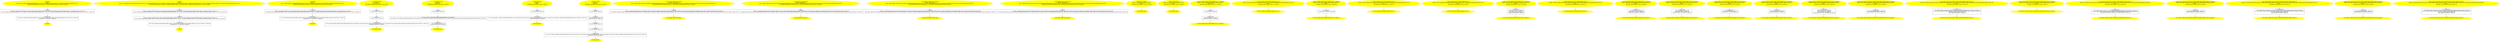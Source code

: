 /* @generated */
digraph cfg {
"bar#13629960763458822780.27859d4aca4c920a20241f1b78082005_1" [label="1: Start bar\nFormals: \nLocals:  func:bar::lambda_shared_lambda_lambda1.cpp:11:15 0$?%__sil_tmpSIL_materialize_temp__n$1:bar::lambda_shared_lambda_lambda1.cpp:11:15 \n   DECLARE_LOCALS(&return,&func,&0$?%__sil_tmpSIL_materialize_temp__n$1); [line 10, column 1]\n " color=yellow style=filled]
	

	 "bar#13629960763458822780.27859d4aca4c920a20241f1b78082005_1" -> "bar#13629960763458822780.27859d4aca4c920a20241f1b78082005_4" ;
"bar#13629960763458822780.27859d4aca4c920a20241f1b78082005_2" [label="2: Exit bar \n  " color=yellow style=filled]
	

"bar#13629960763458822780.27859d4aca4c920a20241f1b78082005_3" [label="3:  Return Stmt \n   n$0=_fun_bar::lambda_shared_lambda_lambda1.cpp:11:15_operator()(&func:bar::lambda_shared_lambda_lambda1.cpp:11:15&) [line 15, column 14]\n  *&return:int=(7 / n$0) [line 15, column 3]\n " shape="box"]
	

	 "bar#13629960763458822780.27859d4aca4c920a20241f1b78082005_3" -> "bar#13629960763458822780.27859d4aca4c920a20241f1b78082005_2" ;
"bar#13629960763458822780.27859d4aca4c920a20241f1b78082005_4" [label="4:  DeclStmt \n   *&0$?%__sil_tmpSIL_materialize_temp__n$1:bar::lambda_shared_lambda_lambda1.cpp:11:15=(_fun_bar::lambda_shared_lambda_lambda1.cpp:11:15_operator()) [line 11, column 15]\n  _fun_bar::lambda_shared_lambda_lambda1.cpp:11:15_(&func:bar::lambda_shared_lambda_lambda1.cpp:11:15*,&0$?%__sil_tmpSIL_materialize_temp__n$1:bar::lambda_shared_lambda_lambda1.cpp:11:15&) [line 11, column 15]\n " shape="box"]
	

	 "bar#13629960763458822780.27859d4aca4c920a20241f1b78082005_4" -> "bar#13629960763458822780.27859d4aca4c920a20241f1b78082005_3" ;
"foo#972162870672026475.86d7db357d6a36081d09067fb38ce85e_1" [label="1: Start foo\nFormals: \nLocals:  y:foo::lambda_shared_lambda_lambda1.cpp:20:12 0$?%__sil_tmpSIL_materialize_temp__n$1:foo::lambda_shared_lambda_lambda1.cpp:20:12 unused:foo::lambda_shared_lambda_lambda1.cpp:19:17 0$?%__sil_tmpSIL_materialize_temp__n$2:foo::lambda_shared_lambda_lambda1.cpp:19:17 \n   DECLARE_LOCALS(&return,&y,&0$?%__sil_tmpSIL_materialize_temp__n$1,&unused,&0$?%__sil_tmpSIL_materialize_temp__n$2); [line 18, column 1]\n " color=yellow style=filled]
	

	 "foo#972162870672026475.86d7db357d6a36081d09067fb38ce85e_1" -> "foo#972162870672026475.86d7db357d6a36081d09067fb38ce85e_5" ;
"foo#972162870672026475.86d7db357d6a36081d09067fb38ce85e_2" [label="2: Exit foo \n  " color=yellow style=filled]
	

"foo#972162870672026475.86d7db357d6a36081d09067fb38ce85e_3" [label="3:  Return Stmt \n   n$0=_fun_foo::lambda_shared_lambda_lambda1.cpp:20:12_operator()(&y:foo::lambda_shared_lambda_lambda1.cpp:20:12&,3:int) [line 21, column 19]\n  *&return:int=(5 / (4 - n$0)) [line 21, column 3]\n " shape="box"]
	

	 "foo#972162870672026475.86d7db357d6a36081d09067fb38ce85e_3" -> "foo#972162870672026475.86d7db357d6a36081d09067fb38ce85e_2" ;
"foo#972162870672026475.86d7db357d6a36081d09067fb38ce85e_4" [label="4:  DeclStmt \n   *&0$?%__sil_tmpSIL_materialize_temp__n$1:foo::lambda_shared_lambda_lambda1.cpp:20:12=(_fun_foo::lambda_shared_lambda_lambda1.cpp:20:12_operator()) [line 20, column 12]\n  _fun_foo::lambda_shared_lambda_lambda1.cpp:20:12_(&y:foo::lambda_shared_lambda_lambda1.cpp:20:12*,&0$?%__sil_tmpSIL_materialize_temp__n$1:foo::lambda_shared_lambda_lambda1.cpp:20:12&) [line 20, column 12]\n " shape="box"]
	

	 "foo#972162870672026475.86d7db357d6a36081d09067fb38ce85e_4" -> "foo#972162870672026475.86d7db357d6a36081d09067fb38ce85e_3" ;
"foo#972162870672026475.86d7db357d6a36081d09067fb38ce85e_5" [label="5:  DeclStmt \n   *&0$?%__sil_tmpSIL_materialize_temp__n$2:foo::lambda_shared_lambda_lambda1.cpp:19:17=(_fun_foo::lambda_shared_lambda_lambda1.cpp:19:17_operator()) [line 19, column 17]\n  _fun_foo::lambda_shared_lambda_lambda1.cpp:19:17_(&unused:foo::lambda_shared_lambda_lambda1.cpp:19:17*,&0$?%__sil_tmpSIL_materialize_temp__n$2:foo::lambda_shared_lambda_lambda1.cpp:19:17&) [line 19, column 17]\n " shape="box"]
	

	 "foo#972162870672026475.86d7db357d6a36081d09067fb38ce85e_5" -> "foo#972162870672026475.86d7db357d6a36081d09067fb38ce85e_4" ;
"fooOK#5521302935427608539.9c36ec052efdd50972817d895666852a_1" [label="1: Start fooOK\nFormals: \nLocals:  y:fooOK::lambda_shared_lambda_lambda1.cpp:26:12 0$?%__sil_tmpSIL_materialize_temp__n$1:fooOK::lambda_shared_lambda_lambda1.cpp:26:12 \n   DECLARE_LOCALS(&return,&y,&0$?%__sil_tmpSIL_materialize_temp__n$1); [line 24, column 1]\n " color=yellow style=filled]
	

	 "fooOK#5521302935427608539.9c36ec052efdd50972817d895666852a_1" -> "fooOK#5521302935427608539.9c36ec052efdd50972817d895666852a_4" ;
"fooOK#5521302935427608539.9c36ec052efdd50972817d895666852a_2" [label="2: Exit fooOK \n  " color=yellow style=filled]
	

"fooOK#5521302935427608539.9c36ec052efdd50972817d895666852a_3" [label="3:  Return Stmt \n   n$0=_fun_fooOK::lambda_shared_lambda_lambda1.cpp:26:12_operator()(&y:fooOK::lambda_shared_lambda_lambda1.cpp:26:12&,3:int) [line 27, column 19]\n  *&return:int=(5 / (4 - n$0)) [line 27, column 3]\n " shape="box"]
	

	 "fooOK#5521302935427608539.9c36ec052efdd50972817d895666852a_3" -> "fooOK#5521302935427608539.9c36ec052efdd50972817d895666852a_2" ;
"fooOK#5521302935427608539.9c36ec052efdd50972817d895666852a_4" [label="4:  DeclStmt \n   *&0$?%__sil_tmpSIL_materialize_temp__n$1:fooOK::lambda_shared_lambda_lambda1.cpp:26:12=(_fun_fooOK::lambda_shared_lambda_lambda1.cpp:26:12_operator()) [line 26, column 12]\n  _fun_fooOK::lambda_shared_lambda_lambda1.cpp:26:12_(&y:fooOK::lambda_shared_lambda_lambda1.cpp:26:12*,&0$?%__sil_tmpSIL_materialize_temp__n$1:fooOK::lambda_shared_lambda_lambda1.cpp:26:12&) [line 26, column 12]\n " shape="box"]
	

	 "fooOK#5521302935427608539.9c36ec052efdd50972817d895666852a_4" -> "fooOK#5521302935427608539.9c36ec052efdd50972817d895666852a_3" ;
"normal_capture#5533029764254319855.11493b249dddd657790695e287170b84_1" [label="1: Start normal_capture\nFormals: \nLocals:  y:int x:int \n   DECLARE_LOCALS(&return,&y,&x); [line 30, column 1]\n " color=yellow style=filled]
	

	 "normal_capture#5533029764254319855.11493b249dddd657790695e287170b84_1" -> "normal_capture#5533029764254319855.11493b249dddd657790695e287170b84_5" ;
"normal_capture#5533029764254319855.11493b249dddd657790695e287170b84_2" [label="2: Exit normal_capture \n  " color=yellow style=filled]
	

"normal_capture#5533029764254319855.11493b249dddd657790695e287170b84_3" [label="3:  Return Stmt \n   n$0=_fun_normal_capture::lambda_shared_lambda_lambda1.cpp:33:10_operator()((_fun_normal_capture::lambda_shared_lambda_lambda1.cpp:33:10_operator(),&x,&y):normal_capture::lambda_shared_lambda_lambda1.cpp:33:10) [line 33, column 10]\n  *&return:int=n$0 [line 33, column 3]\n " shape="box"]
	

	 "normal_capture#5533029764254319855.11493b249dddd657790695e287170b84_3" -> "normal_capture#5533029764254319855.11493b249dddd657790695e287170b84_2" ;
"normal_capture#5533029764254319855.11493b249dddd657790695e287170b84_4" [label="4:  DeclStmt \n   *&y:int=2 [line 32, column 3]\n " shape="box"]
	

	 "normal_capture#5533029764254319855.11493b249dddd657790695e287170b84_4" -> "normal_capture#5533029764254319855.11493b249dddd657790695e287170b84_3" ;
"normal_capture#5533029764254319855.11493b249dddd657790695e287170b84_5" [label="5:  DeclStmt \n   *&x:int=1 [line 31, column 3]\n " shape="box"]
	

	 "normal_capture#5533029764254319855.11493b249dddd657790695e287170b84_5" -> "normal_capture#5533029764254319855.11493b249dddd657790695e287170b84_4" ;
"capture_by_ref#4375601249296069049.1d794578c048d96b25fb1e90dbaa8225_1" [label="1: Start capture_by_ref\nFormals: \nLocals:  x:int \n   DECLARE_LOCALS(&return,&x); [line 36, column 1]\n " color=yellow style=filled]
	

	 "capture_by_ref#4375601249296069049.1d794578c048d96b25fb1e90dbaa8225_1" -> "capture_by_ref#4375601249296069049.1d794578c048d96b25fb1e90dbaa8225_5" ;
"capture_by_ref#4375601249296069049.1d794578c048d96b25fb1e90dbaa8225_2" [label="2: Exit capture_by_ref \n  " color=yellow style=filled]
	

"capture_by_ref#4375601249296069049.1d794578c048d96b25fb1e90dbaa8225_3" [label="3:  Return Stmt \n   n$0=*&x:int [line 39, column 10]\n  *&return:int=n$0 [line 39, column 3]\n " shape="box"]
	

	 "capture_by_ref#4375601249296069049.1d794578c048d96b25fb1e90dbaa8225_3" -> "capture_by_ref#4375601249296069049.1d794578c048d96b25fb1e90dbaa8225_2" ;
"capture_by_ref#4375601249296069049.1d794578c048d96b25fb1e90dbaa8225_4" [label="4:  Call _fun_capture_by_ref::lambda_shared_lambda_lambda1.cpp:38:3_operator() \n   _fun_capture_by_ref::lambda_shared_lambda_lambda1.cpp:38:3_operator()((_fun_capture_by_ref::lambda_shared_lambda_lambda1.cpp:38:3_operator(),&x):capture_by_ref::lambda_shared_lambda_lambda1.cpp:38:3) [line 38, column 3]\n " shape="box"]
	

	 "capture_by_ref#4375601249296069049.1d794578c048d96b25fb1e90dbaa8225_4" -> "capture_by_ref#4375601249296069049.1d794578c048d96b25fb1e90dbaa8225_3" ;
"capture_by_ref#4375601249296069049.1d794578c048d96b25fb1e90dbaa8225_5" [label="5:  DeclStmt \n   *&x:int=0 [line 37, column 3]\n " shape="box"]
	

	 "capture_by_ref#4375601249296069049.1d794578c048d96b25fb1e90dbaa8225_5" -> "capture_by_ref#4375601249296069049.1d794578c048d96b25fb1e90dbaa8225_4" ;
"init_capture1#11582985675627962568.58b9ce334267f411dc5e1c70bd53eb81_1" [label="1: Start init_capture1\nFormals: \nLocals:  \n   DECLARE_LOCALS(&return); [line 42, column 1]\n " color=yellow style=filled]
	

	 "init_capture1#11582985675627962568.58b9ce334267f411dc5e1c70bd53eb81_1" -> "init_capture1#11582985675627962568.58b9ce334267f411dc5e1c70bd53eb81_3" ;
"init_capture1#11582985675627962568.58b9ce334267f411dc5e1c70bd53eb81_2" [label="2: Exit init_capture1 \n  " color=yellow style=filled]
	

"init_capture1#11582985675627962568.58b9ce334267f411dc5e1c70bd53eb81_3" [label="3:  DeclStmt \n   *&i:int=0 [line 43, column 10]\n " shape="box"]
	

	 "init_capture1#11582985675627962568.58b9ce334267f411dc5e1c70bd53eb81_3" -> "init_capture1#11582985675627962568.58b9ce334267f411dc5e1c70bd53eb81_4" ;
"init_capture1#11582985675627962568.58b9ce334267f411dc5e1c70bd53eb81_4" [label="4:  Return Stmt \n   n$0=_fun_init_capture1::lambda_shared_lambda_lambda1.cpp:43:10_operator()((_fun_init_capture1::lambda_shared_lambda_lambda1.cpp:43:10_operator(),&i):init_capture1::lambda_shared_lambda_lambda1.cpp:43:10) [line 43, column 10]\n  *&return:int=n$0 [line 43, column 3]\n " shape="box"]
	

	 "init_capture1#11582985675627962568.58b9ce334267f411dc5e1c70bd53eb81_4" -> "init_capture1#11582985675627962568.58b9ce334267f411dc5e1c70bd53eb81_2" ;
"init_capture2#11582143449720942167.039b5039af3b7807e4b00950523a9f3a_1" [label="1: Start init_capture2\nFormals: \nLocals:  i:int \n   DECLARE_LOCALS(&return,&i); [line 47, column 1]\n " color=yellow style=filled]
	

	 "init_capture2#11582143449720942167.039b5039af3b7807e4b00950523a9f3a_1" -> "init_capture2#11582143449720942167.039b5039af3b7807e4b00950523a9f3a_7" ;
"init_capture2#11582143449720942167.039b5039af3b7807e4b00950523a9f3a_2" [label="2: Exit init_capture2 \n  " color=yellow style=filled]
	

"init_capture2#11582143449720942167.039b5039af3b7807e4b00950523a9f3a_3" [label="3:  DeclStmt \n   *&c:int=3 [line 49, column 10]\n " shape="box"]
	

	 "init_capture2#11582143449720942167.039b5039af3b7807e4b00950523a9f3a_3" -> "init_capture2#11582143449720942167.039b5039af3b7807e4b00950523a9f3a_6" ;
"init_capture2#11582143449720942167.039b5039af3b7807e4b00950523a9f3a_4" [label="4:  DeclStmt \n   *&b:int=0 [line 49, column 10]\n " shape="box"]
	

	 "init_capture2#11582143449720942167.039b5039af3b7807e4b00950523a9f3a_4" -> "init_capture2#11582143449720942167.039b5039af3b7807e4b00950523a9f3a_3" ;
"init_capture2#11582143449720942167.039b5039af3b7807e4b00950523a9f3a_5" [label="5:  DeclStmt \n   n$0=*&i:int [line 49, column 16]\n  *&a:int=n$0 [line 49, column 10]\n " shape="box"]
	

	 "init_capture2#11582143449720942167.039b5039af3b7807e4b00950523a9f3a_5" -> "init_capture2#11582143449720942167.039b5039af3b7807e4b00950523a9f3a_4" ;
"init_capture2#11582143449720942167.039b5039af3b7807e4b00950523a9f3a_6" [label="6:  Return Stmt \n   n$1=_fun_init_capture2::lambda_shared_lambda_lambda1.cpp:49:10_operator()((_fun_init_capture2::lambda_shared_lambda_lambda1.cpp:49:10_operator(),&a,&b,&c):init_capture2::lambda_shared_lambda_lambda1.cpp:49:10) [line 49, column 10]\n  *&return:int=n$1 [line 49, column 3]\n " shape="box"]
	

	 "init_capture2#11582143449720942167.039b5039af3b7807e4b00950523a9f3a_6" -> "init_capture2#11582143449720942167.039b5039af3b7807e4b00950523a9f3a_2" ;
"init_capture2#11582143449720942167.039b5039af3b7807e4b00950523a9f3a_7" [label="7:  DeclStmt \n   *&i:int=0 [line 48, column 3]\n " shape="box"]
	

	 "init_capture2#11582143449720942167.039b5039af3b7807e4b00950523a9f3a_7" -> "init_capture2#11582143449720942167.039b5039af3b7807e4b00950523a9f3a_5" ;
"capture_this_explicit#Capture#(13194085360619722149).2dba35a78268b10ad413414cc832a8f0_1" [label="1: Start Capture_capture_this_explicit\nFormals:  this:Capture*\nLocals:  lambda:Capture::capture_this_explicit::lambda_shared_lambda_lambda1.cpp:55:19 0$?%__sil_tmpSIL_materialize_temp__n$0:Capture::capture_this_explicit::lambda_shared_lambda_lambda1.cpp:55:19 \n   DECLARE_LOCALS(&return,&lambda,&0$?%__sil_tmpSIL_materialize_temp__n$0); [line 54, column 3]\n " color=yellow style=filled]
	

	 "capture_this_explicit#Capture#(13194085360619722149).2dba35a78268b10ad413414cc832a8f0_1" -> "capture_this_explicit#Capture#(13194085360619722149).2dba35a78268b10ad413414cc832a8f0_3" ;
"capture_this_explicit#Capture#(13194085360619722149).2dba35a78268b10ad413414cc832a8f0_2" [label="2: Exit Capture_capture_this_explicit \n  " color=yellow style=filled]
	

"capture_this_explicit#Capture#(13194085360619722149).2dba35a78268b10ad413414cc832a8f0_3" [label="3:  DeclStmt \n   *&0$?%__sil_tmpSIL_materialize_temp__n$0:Capture::capture_this_explicit::lambda_shared_lambda_lambda1.cpp:55:19=(_fun_Capture::capture_this_explicit::lambda_shared_lambda_lambda1.cpp:55:19_operator(),&this) [line 55, column 19]\n  _fun_Capture::capture_this_explicit::lambda_shared_lambda_lambda1.cpp:55:19_(&lambda:Capture::capture_this_explicit::lambda_shared_lambda_lambda1.cpp:55:19*,&0$?%__sil_tmpSIL_materialize_temp__n$0:Capture::capture_this_explicit::lambda_shared_lambda_lambda1.cpp:55:19&) [line 55, column 19]\n " shape="box"]
	

	 "capture_this_explicit#Capture#(13194085360619722149).2dba35a78268b10ad413414cc832a8f0_3" -> "capture_this_explicit#Capture#(13194085360619722149).2dba35a78268b10ad413414cc832a8f0_2" ;
"capture_star_this#Capture#(2506493005619132138).63fd6aa2a7efbd48dc1a62c0c2bd2161_1" [label="1: Start Capture_capture_star_this\nFormals:  this:Capture*\nLocals:  lambda:Capture::capture_star_this::lambda_shared_lambda_lambda1.cpp:59:19 0$?%__sil_tmpSIL_materialize_temp__n$0:Capture::capture_star_this::lambda_shared_lambda_lambda1.cpp:59:19 \n   DECLARE_LOCALS(&return,&lambda,&0$?%__sil_tmpSIL_materialize_temp__n$0); [line 58, column 3]\n " color=yellow style=filled]
	

	 "capture_star_this#Capture#(2506493005619132138).63fd6aa2a7efbd48dc1a62c0c2bd2161_1" -> "capture_star_this#Capture#(2506493005619132138).63fd6aa2a7efbd48dc1a62c0c2bd2161_3" ;
"capture_star_this#Capture#(2506493005619132138).63fd6aa2a7efbd48dc1a62c0c2bd2161_2" [label="2: Exit Capture_capture_star_this \n  " color=yellow style=filled]
	

"capture_star_this#Capture#(2506493005619132138).63fd6aa2a7efbd48dc1a62c0c2bd2161_3" [label="3:  DeclStmt \n   *&0$?%__sil_tmpSIL_materialize_temp__n$0:Capture::capture_star_this::lambda_shared_lambda_lambda1.cpp:59:19=(_fun_Capture::capture_star_this::lambda_shared_lambda_lambda1.cpp:59:19_operator(),&this) [line 59, column 19]\n  _fun_Capture::capture_star_this::lambda_shared_lambda_lambda1.cpp:59:19_(&lambda:Capture::capture_star_this::lambda_shared_lambda_lambda1.cpp:59:19*,&0$?%__sil_tmpSIL_materialize_temp__n$0:Capture::capture_star_this::lambda_shared_lambda_lambda1.cpp:59:19&) [line 59, column 19]\n " shape="box"]
	

	 "capture_star_this#Capture#(2506493005619132138).63fd6aa2a7efbd48dc1a62c0c2bd2161_3" -> "capture_star_this#Capture#(2506493005619132138).63fd6aa2a7efbd48dc1a62c0c2bd2161_2" ;
"capture_this_with_equal#Capture#(805776379555510952).ecd73e9a4e2bef0d060a242b61508f10_1" [label="1: Start Capture_capture_this_with_equal\nFormals:  this:Capture*\nLocals:  lambda:Capture::capture_this_with_equal::lambda_shared_lambda_lambda1.cpp:65:19 0$?%__sil_tmpSIL_materialize_temp__n$0:Capture::capture_this_with_equal::lambda_shared_lambda_lambda1.cpp:65:19 \n   DECLARE_LOCALS(&return,&lambda,&0$?%__sil_tmpSIL_materialize_temp__n$0); [line 64, column 3]\n " color=yellow style=filled]
	

	 "capture_this_with_equal#Capture#(805776379555510952).ecd73e9a4e2bef0d060a242b61508f10_1" -> "capture_this_with_equal#Capture#(805776379555510952).ecd73e9a4e2bef0d060a242b61508f10_3" ;
"capture_this_with_equal#Capture#(805776379555510952).ecd73e9a4e2bef0d060a242b61508f10_2" [label="2: Exit Capture_capture_this_with_equal \n  " color=yellow style=filled]
	

"capture_this_with_equal#Capture#(805776379555510952).ecd73e9a4e2bef0d060a242b61508f10_3" [label="3:  DeclStmt \n   *&0$?%__sil_tmpSIL_materialize_temp__n$0:Capture::capture_this_with_equal::lambda_shared_lambda_lambda1.cpp:65:19=(_fun_Capture::capture_this_with_equal::lambda_shared_lambda_lambda1.cpp:65:19_operator(),&this) [line 65, column 19]\n  _fun_Capture::capture_this_with_equal::lambda_shared_lambda_lambda1.cpp:65:19_(&lambda:Capture::capture_this_with_equal::lambda_shared_lambda_lambda1.cpp:65:19*,&0$?%__sil_tmpSIL_materialize_temp__n$0:Capture::capture_this_with_equal::lambda_shared_lambda_lambda1.cpp:65:19&) [line 65, column 19]\n " shape="box"]
	

	 "capture_this_with_equal#Capture#(805776379555510952).ecd73e9a4e2bef0d060a242b61508f10_3" -> "capture_this_with_equal#Capture#(805776379555510952).ecd73e9a4e2bef0d060a242b61508f10_2" ;
"capture_this_with_auto#Capture#(15696525048884093218).38be242109186a45cc282c38962c68e2_1" [label="1: Start Capture_capture_this_with_auto\nFormals:  this:Capture*\nLocals:  lambda:Capture::capture_this_with_auto::lambda_shared_lambda_lambda1.cpp:69:19 0$?%__sil_tmpSIL_materialize_temp__n$0:Capture::capture_this_with_auto::lambda_shared_lambda_lambda1.cpp:69:19 \n   DECLARE_LOCALS(&return,&lambda,&0$?%__sil_tmpSIL_materialize_temp__n$0); [line 68, column 3]\n " color=yellow style=filled]
	

	 "capture_this_with_auto#Capture#(15696525048884093218).38be242109186a45cc282c38962c68e2_1" -> "capture_this_with_auto#Capture#(15696525048884093218).38be242109186a45cc282c38962c68e2_3" ;
"capture_this_with_auto#Capture#(15696525048884093218).38be242109186a45cc282c38962c68e2_2" [label="2: Exit Capture_capture_this_with_auto \n  " color=yellow style=filled]
	

"capture_this_with_auto#Capture#(15696525048884093218).38be242109186a45cc282c38962c68e2_3" [label="3:  DeclStmt \n   *&0$?%__sil_tmpSIL_materialize_temp__n$0:Capture::capture_this_with_auto::lambda_shared_lambda_lambda1.cpp:69:19=(_fun_Capture::capture_this_with_auto::lambda_shared_lambda_lambda1.cpp:69:19_operator(),&this) [line 69, column 19]\n  _fun_Capture::capture_this_with_auto::lambda_shared_lambda_lambda1.cpp:69:19_(&lambda:Capture::capture_this_with_auto::lambda_shared_lambda_lambda1.cpp:69:19*,&0$?%__sil_tmpSIL_materialize_temp__n$0:Capture::capture_this_with_auto::lambda_shared_lambda_lambda1.cpp:69:19&) [line 69, column 19]\n " shape="box"]
	

	 "capture_this_with_auto#Capture#(15696525048884093218).38be242109186a45cc282c38962c68e2_3" -> "capture_this_with_auto#Capture#(15696525048884093218).38be242109186a45cc282c38962c68e2_2" ;
"Capture#Capture#{12117490113068134497|constexpr}.98ffcc03a8acaf01f37e687e09517440_1" [label="1: Start Capture_Capture\nFormals:  this:Capture* __param_0:Capture&\nLocals:  \n   DECLARE_LOCALS(&return); [line 53, column 7]\n " color=yellow style=filled]
	

	 "Capture#Capture#{12117490113068134497|constexpr}.98ffcc03a8acaf01f37e687e09517440_1" -> "Capture#Capture#{12117490113068134497|constexpr}.98ffcc03a8acaf01f37e687e09517440_2" ;
"Capture#Capture#{12117490113068134497|constexpr}.98ffcc03a8acaf01f37e687e09517440_2" [label="2: Exit Capture_Capture \n  " color=yellow style=filled]
	

"Capture#Capture#{15371931494294124755|constexpr}.9ede96f2e081983279c43accbd64cbd2_1" [label="1: Start Capture_Capture\nFormals:  this:Capture* __param_0:Capture const &\nLocals:  \n   DECLARE_LOCALS(&return); [line 53, column 7]\n " color=yellow style=filled]
	

	 "Capture#Capture#{15371931494294124755|constexpr}.9ede96f2e081983279c43accbd64cbd2_1" -> "Capture#Capture#{15371931494294124755|constexpr}.9ede96f2e081983279c43accbd64cbd2_2" ;
"Capture#Capture#{15371931494294124755|constexpr}.9ede96f2e081983279c43accbd64cbd2_2" [label="2: Exit Capture_Capture \n  " color=yellow style=filled]
	

"operator()#lambda_shared_lambda_lambda1.cpp:11:15#bar#(7708532531154088338).366f354811e123a58e7def3a604b1046_1" [label="1: Start bar::lambda_shared_lambda_lambda1.cpp:11:15_operator()\nFormals:  this:bar::lambda_shared_lambda_lambda1.cpp:11:15*\nLocals:  i:int \n   DECLARE_LOCALS(&return,&i); [line 11, column 18]\n " color=yellow style=filled]
	

	 "operator()#lambda_shared_lambda_lambda1.cpp:11:15#bar#(7708532531154088338).366f354811e123a58e7def3a604b1046_1" -> "operator()#lambda_shared_lambda_lambda1.cpp:11:15#bar#(7708532531154088338).366f354811e123a58e7def3a604b1046_4" ;
"operator()#lambda_shared_lambda_lambda1.cpp:11:15#bar#(7708532531154088338).366f354811e123a58e7def3a604b1046_2" [label="2: Exit bar::lambda_shared_lambda_lambda1.cpp:11:15_operator() \n  " color=yellow style=filled]
	

"operator()#lambda_shared_lambda_lambda1.cpp:11:15#bar#(7708532531154088338).366f354811e123a58e7def3a604b1046_3" [label="3:  Return Stmt \n   n$0=*&i:int [line 13, column 12]\n  *&return:int=n$0 [line 13, column 5]\n " shape="box"]
	

	 "operator()#lambda_shared_lambda_lambda1.cpp:11:15#bar#(7708532531154088338).366f354811e123a58e7def3a604b1046_3" -> "operator()#lambda_shared_lambda_lambda1.cpp:11:15#bar#(7708532531154088338).366f354811e123a58e7def3a604b1046_2" ;
"operator()#lambda_shared_lambda_lambda1.cpp:11:15#bar#(7708532531154088338).366f354811e123a58e7def3a604b1046_4" [label="4:  DeclStmt \n   *&i:int=0 [line 12, column 5]\n " shape="box"]
	

	 "operator()#lambda_shared_lambda_lambda1.cpp:11:15#bar#(7708532531154088338).366f354811e123a58e7def3a604b1046_4" -> "operator()#lambda_shared_lambda_lambda1.cpp:11:15#bar#(7708532531154088338).366f354811e123a58e7def3a604b1046_3" ;
"#lambda_shared_lambda_lambda1.cpp:11:15#bar#{14892892509482509619|constexpr}.82a39f4ec411b682c3042c96f268a2b9_1" [label="1: Start bar::lambda_shared_lambda_lambda1.cpp:11:15_\nFormals:  this:bar::lambda_shared_lambda_lambda1.cpp:11:15* __param_0:bar::lambda_shared_lambda_lambda1.cpp:11:15&\nLocals:  \n   DECLARE_LOCALS(&return); [line 11, column 15]\n " color=yellow style=filled]
	

	 "#lambda_shared_lambda_lambda1.cpp:11:15#bar#{14892892509482509619|constexpr}.82a39f4ec411b682c3042c96f268a2b9_1" -> "#lambda_shared_lambda_lambda1.cpp:11:15#bar#{14892892509482509619|constexpr}.82a39f4ec411b682c3042c96f268a2b9_2" ;
"#lambda_shared_lambda_lambda1.cpp:11:15#bar#{14892892509482509619|constexpr}.82a39f4ec411b682c3042c96f268a2b9_2" [label="2: Exit bar::lambda_shared_lambda_lambda1.cpp:11:15_ \n  " color=yellow style=filled]
	

"operator()#lambda_shared_lambda_lambda1.cpp:19:17#foo#(10761403337571939980).251572fc6e45e136f499b40da2b7cec4_1" [label="1: Start foo::lambda_shared_lambda_lambda1.cpp:19:17_operator()\nFormals:  this:foo::lambda_shared_lambda_lambda1.cpp:19:17*\nLocals:  \n   DECLARE_LOCALS(&return); [line 19, column 20]\n " color=yellow style=filled]
	

	 "operator()#lambda_shared_lambda_lambda1.cpp:19:17#foo#(10761403337571939980).251572fc6e45e136f499b40da2b7cec4_1" -> "operator()#lambda_shared_lambda_lambda1.cpp:19:17#foo#(10761403337571939980).251572fc6e45e136f499b40da2b7cec4_3" ;
"operator()#lambda_shared_lambda_lambda1.cpp:19:17#foo#(10761403337571939980).251572fc6e45e136f499b40da2b7cec4_2" [label="2: Exit foo::lambda_shared_lambda_lambda1.cpp:19:17_operator() \n  " color=yellow style=filled]
	

"operator()#lambda_shared_lambda_lambda1.cpp:19:17#foo#(10761403337571939980).251572fc6e45e136f499b40da2b7cec4_3" [label="3:  Return Stmt \n   *&return:int=(1 / 0) [line 19, column 24]\n " shape="box"]
	

	 "operator()#lambda_shared_lambda_lambda1.cpp:19:17#foo#(10761403337571939980).251572fc6e45e136f499b40da2b7cec4_3" -> "operator()#lambda_shared_lambda_lambda1.cpp:19:17#foo#(10761403337571939980).251572fc6e45e136f499b40da2b7cec4_2" ;
"#lambda_shared_lambda_lambda1.cpp:19:17#foo#{18379037134042516079|constexpr}.f30eeee4fd61eeb8d7c0f0b7e4ed975f_1" [label="1: Start foo::lambda_shared_lambda_lambda1.cpp:19:17_\nFormals:  this:foo::lambda_shared_lambda_lambda1.cpp:19:17* __param_0:foo::lambda_shared_lambda_lambda1.cpp:19:17&\nLocals:  \n   DECLARE_LOCALS(&return); [line 19, column 17]\n " color=yellow style=filled]
	

	 "#lambda_shared_lambda_lambda1.cpp:19:17#foo#{18379037134042516079|constexpr}.f30eeee4fd61eeb8d7c0f0b7e4ed975f_1" -> "#lambda_shared_lambda_lambda1.cpp:19:17#foo#{18379037134042516079|constexpr}.f30eeee4fd61eeb8d7c0f0b7e4ed975f_2" ;
"#lambda_shared_lambda_lambda1.cpp:19:17#foo#{18379037134042516079|constexpr}.f30eeee4fd61eeb8d7c0f0b7e4ed975f_2" [label="2: Exit foo::lambda_shared_lambda_lambda1.cpp:19:17_ \n  " color=yellow style=filled]
	

"#lambda_shared_lambda_lambda1.cpp:20:12#foo#{2457771116144546786|constexpr}.8d67e886151fe32329ba2e2df99417f3_1" [label="1: Start foo::lambda_shared_lambda_lambda1.cpp:20:12_\nFormals:  this:foo::lambda_shared_lambda_lambda1.cpp:20:12* __param_0:foo::lambda_shared_lambda_lambda1.cpp:20:12&\nLocals:  \n   DECLARE_LOCALS(&return); [line 20, column 12]\n " color=yellow style=filled]
	

	 "#lambda_shared_lambda_lambda1.cpp:20:12#foo#{2457771116144546786|constexpr}.8d67e886151fe32329ba2e2df99417f3_1" -> "#lambda_shared_lambda_lambda1.cpp:20:12#foo#{2457771116144546786|constexpr}.8d67e886151fe32329ba2e2df99417f3_2" ;
"#lambda_shared_lambda_lambda1.cpp:20:12#foo#{2457771116144546786|constexpr}.8d67e886151fe32329ba2e2df99417f3_2" [label="2: Exit foo::lambda_shared_lambda_lambda1.cpp:20:12_ \n  " color=yellow style=filled]
	

"operator()#lambda_shared_lambda_lambda1.cpp:20:12#foo#(8701050879076719020).0b2c110c980ade73ba5c317e22981b86_1" [label="1: Start foo::lambda_shared_lambda_lambda1.cpp:20:12_operator()\nFormals:  this:foo::lambda_shared_lambda_lambda1.cpp:20:12* i:int\nLocals:  \n   DECLARE_LOCALS(&return); [line 20, column 20]\n " color=yellow style=filled]
	

	 "operator()#lambda_shared_lambda_lambda1.cpp:20:12#foo#(8701050879076719020).0b2c110c980ade73ba5c317e22981b86_1" -> "operator()#lambda_shared_lambda_lambda1.cpp:20:12#foo#(8701050879076719020).0b2c110c980ade73ba5c317e22981b86_3" ;
"operator()#lambda_shared_lambda_lambda1.cpp:20:12#foo#(8701050879076719020).0b2c110c980ade73ba5c317e22981b86_2" [label="2: Exit foo::lambda_shared_lambda_lambda1.cpp:20:12_operator() \n  " color=yellow style=filled]
	

"operator()#lambda_shared_lambda_lambda1.cpp:20:12#foo#(8701050879076719020).0b2c110c980ade73ba5c317e22981b86_3" [label="3:  Return Stmt \n   n$0=*&i:int [line 20, column 31]\n  *&i:int=(n$0 + 1) [line 20, column 31]\n  n$1=*&i:int [line 20, column 31]\n  *&return:int=n$1 [line 20, column 24]\n " shape="box"]
	

	 "operator()#lambda_shared_lambda_lambda1.cpp:20:12#foo#(8701050879076719020).0b2c110c980ade73ba5c317e22981b86_3" -> "operator()#lambda_shared_lambda_lambda1.cpp:20:12#foo#(8701050879076719020).0b2c110c980ade73ba5c317e22981b86_2" ;
"#lambda_shared_lambda_lambda1.cpp:26:12#fooOK#{12805486487749307717|constexpr}.5d2a515dbfe9a2c0a5c89ce06ced0b70_1" [label="1: Start fooOK::lambda_shared_lambda_lambda1.cpp:26:12_\nFormals:  this:fooOK::lambda_shared_lambda_lambda1.cpp:26:12* __param_0:fooOK::lambda_shared_lambda_lambda1.cpp:26:12&\nLocals:  \n   DECLARE_LOCALS(&return); [line 26, column 12]\n " color=yellow style=filled]
	

	 "#lambda_shared_lambda_lambda1.cpp:26:12#fooOK#{12805486487749307717|constexpr}.5d2a515dbfe9a2c0a5c89ce06ced0b70_1" -> "#lambda_shared_lambda_lambda1.cpp:26:12#fooOK#{12805486487749307717|constexpr}.5d2a515dbfe9a2c0a5c89ce06ced0b70_2" ;
"#lambda_shared_lambda_lambda1.cpp:26:12#fooOK#{12805486487749307717|constexpr}.5d2a515dbfe9a2c0a5c89ce06ced0b70_2" [label="2: Exit fooOK::lambda_shared_lambda_lambda1.cpp:26:12_ \n  " color=yellow style=filled]
	

"operator()#lambda_shared_lambda_lambda1.cpp:26:12#fooOK#(3436637400147523223).3b2982544334f951fa2c663b7ebabd16_1" [label="1: Start fooOK::lambda_shared_lambda_lambda1.cpp:26:12_operator()\nFormals:  this:fooOK::lambda_shared_lambda_lambda1.cpp:26:12* i:int\nLocals:  \n   DECLARE_LOCALS(&return); [line 26, column 20]\n " color=yellow style=filled]
	

	 "operator()#lambda_shared_lambda_lambda1.cpp:26:12#fooOK#(3436637400147523223).3b2982544334f951fa2c663b7ebabd16_1" -> "operator()#lambda_shared_lambda_lambda1.cpp:26:12#fooOK#(3436637400147523223).3b2982544334f951fa2c663b7ebabd16_3" ;
"operator()#lambda_shared_lambda_lambda1.cpp:26:12#fooOK#(3436637400147523223).3b2982544334f951fa2c663b7ebabd16_2" [label="2: Exit fooOK::lambda_shared_lambda_lambda1.cpp:26:12_operator() \n  " color=yellow style=filled]
	

"operator()#lambda_shared_lambda_lambda1.cpp:26:12#fooOK#(3436637400147523223).3b2982544334f951fa2c663b7ebabd16_3" [label="3:  Return Stmt \n   n$0=*&i:int [line 26, column 31]\n  *&i:int=(n$0 + 1) [line 26, column 31]\n  *&return:int=n$0 [line 26, column 24]\n " shape="box"]
	

	 "operator()#lambda_shared_lambda_lambda1.cpp:26:12#fooOK#(3436637400147523223).3b2982544334f951fa2c663b7ebabd16_3" -> "operator()#lambda_shared_lambda_lambda1.cpp:26:12#fooOK#(3436637400147523223).3b2982544334f951fa2c663b7ebabd16_2" ;
"operator()#lambda_shared_lambda_lambda1.cpp:33:10#normal_capture#(3336792892144266867).6b1528a4c777a5033c547e72dff7c11b_1" [label="1: Start normal_capture::lambda_shared_lambda_lambda1.cpp:33:10_operator()\nFormals:  this:normal_capture::lambda_shared_lambda_lambda1.cpp:33:10*\nLocals:  \n   DECLARE_LOCALS(&return); [line 33, column 17]\n " color=yellow style=filled]
	

	 "operator()#lambda_shared_lambda_lambda1.cpp:33:10#normal_capture#(3336792892144266867).6b1528a4c777a5033c547e72dff7c11b_1" -> "operator()#lambda_shared_lambda_lambda1.cpp:33:10#normal_capture#(3336792892144266867).6b1528a4c777a5033c547e72dff7c11b_3" ;
"operator()#lambda_shared_lambda_lambda1.cpp:33:10#normal_capture#(3336792892144266867).6b1528a4c777a5033c547e72dff7c11b_2" [label="2: Exit normal_capture::lambda_shared_lambda_lambda1.cpp:33:10_operator() \n  " color=yellow style=filled]
	

"operator()#lambda_shared_lambda_lambda1.cpp:33:10#normal_capture#(3336792892144266867).6b1528a4c777a5033c547e72dff7c11b_3" [label="3:  Return Stmt \n   n$0=*&x:int [line 33, column 28]\n  n$1=*&y:int [line 33, column 32]\n  *&return:int=(n$0 + n$1) [line 33, column 21]\n " shape="box"]
	

	 "operator()#lambda_shared_lambda_lambda1.cpp:33:10#normal_capture#(3336792892144266867).6b1528a4c777a5033c547e72dff7c11b_3" -> "operator()#lambda_shared_lambda_lambda1.cpp:33:10#normal_capture#(3336792892144266867).6b1528a4c777a5033c547e72dff7c11b_2" ;
"operator()#lambda_shared_lambda_lambda1.cpp:38:3#capture_by_ref#(17277454583786497390).c47500379c80a95b2ce7b5f569b32788_1" [label="1: Start capture_by_ref::lambda_shared_lambda_lambda1.cpp:38:3_operator()\nFormals:  this:capture_by_ref::lambda_shared_lambda_lambda1.cpp:38:3*\nLocals:  \n   DECLARE_LOCALS(&return); [line 38, column 8]\n " color=yellow style=filled]
	

	 "operator()#lambda_shared_lambda_lambda1.cpp:38:3#capture_by_ref#(17277454583786497390).c47500379c80a95b2ce7b5f569b32788_1" -> "operator()#lambda_shared_lambda_lambda1.cpp:38:3#capture_by_ref#(17277454583786497390).c47500379c80a95b2ce7b5f569b32788_3" ;
"operator()#lambda_shared_lambda_lambda1.cpp:38:3#capture_by_ref#(17277454583786497390).c47500379c80a95b2ce7b5f569b32788_2" [label="2: Exit capture_by_ref::lambda_shared_lambda_lambda1.cpp:38:3_operator() \n  " color=yellow style=filled]
	

"operator()#lambda_shared_lambda_lambda1.cpp:38:3#capture_by_ref#(17277454583786497390).c47500379c80a95b2ce7b5f569b32788_3" [label="3:  UnaryOperator \n   n$0=*&x:int [line 38, column 12]\n  *&x:int=(n$0 + 1) [line 38, column 12]\n " shape="box"]
	

	 "operator()#lambda_shared_lambda_lambda1.cpp:38:3#capture_by_ref#(17277454583786497390).c47500379c80a95b2ce7b5f569b32788_3" -> "operator()#lambda_shared_lambda_lambda1.cpp:38:3#capture_by_ref#(17277454583786497390).c47500379c80a95b2ce7b5f569b32788_2" ;
"operator()#lambda_shared_lambda_lambda1.cpp:43:10#init_capture1#(11958159405823124536).e5ff526484114785c9c4e4c652fdee0d_1" [label="1: Start init_capture1::lambda_shared_lambda_lambda1.cpp:43:10_operator()\nFormals:  this:init_capture1::lambda_shared_lambda_lambda1.cpp:43:10*\nLocals:  \n   DECLARE_LOCALS(&return); [line 43, column 18]\n " color=yellow style=filled]
	

	 "operator()#lambda_shared_lambda_lambda1.cpp:43:10#init_capture1#(11958159405823124536).e5ff526484114785c9c4e4c652fdee0d_1" -> "operator()#lambda_shared_lambda_lambda1.cpp:43:10#init_capture1#(11958159405823124536).e5ff526484114785c9c4e4c652fdee0d_3" ;
"operator()#lambda_shared_lambda_lambda1.cpp:43:10#init_capture1#(11958159405823124536).e5ff526484114785c9c4e4c652fdee0d_2" [label="2: Exit init_capture1::lambda_shared_lambda_lambda1.cpp:43:10_operator() \n  " color=yellow style=filled]
	

"operator()#lambda_shared_lambda_lambda1.cpp:43:10#init_capture1#(11958159405823124536).e5ff526484114785c9c4e4c652fdee0d_3" [label="3:  Return Stmt \n   n$0=*&i:int [line 43, column 29]\n  *&return:int=n$0 [line 43, column 22]\n " shape="box"]
	

	 "operator()#lambda_shared_lambda_lambda1.cpp:43:10#init_capture1#(11958159405823124536).e5ff526484114785c9c4e4c652fdee0d_3" -> "operator()#lambda_shared_lambda_lambda1.cpp:43:10#init_capture1#(11958159405823124536).e5ff526484114785c9c4e4c652fdee0d_2" ;
"operator()#lambda_shared_lambda_lambda1.cpp:49:10#init_capture2#(10943089228143620310).7e4ba21e8ca9ff39a89b363b4c5d845b_1" [label="1: Start init_capture2::lambda_shared_lambda_lambda1.cpp:49:10_operator()\nFormals:  this:init_capture2::lambda_shared_lambda_lambda1.cpp:49:10*\nLocals:  \n   DECLARE_LOCALS(&return); [line 49, column 34]\n " color=yellow style=filled]
	

	 "operator()#lambda_shared_lambda_lambda1.cpp:49:10#init_capture2#(10943089228143620310).7e4ba21e8ca9ff39a89b363b4c5d845b_1" -> "operator()#lambda_shared_lambda_lambda1.cpp:49:10#init_capture2#(10943089228143620310).7e4ba21e8ca9ff39a89b363b4c5d845b_3" ;
"operator()#lambda_shared_lambda_lambda1.cpp:49:10#init_capture2#(10943089228143620310).7e4ba21e8ca9ff39a89b363b4c5d845b_2" [label="2: Exit init_capture2::lambda_shared_lambda_lambda1.cpp:49:10_operator() \n  " color=yellow style=filled]
	

"operator()#lambda_shared_lambda_lambda1.cpp:49:10#init_capture2#(10943089228143620310).7e4ba21e8ca9ff39a89b363b4c5d845b_3" [label="3:  Return Stmt \n   n$0=*&a:int [line 49, column 45]\n  n$1=*&b:int [line 49, column 49]\n  n$2=*&c:int [line 49, column 53]\n  *&return:int=((n$0 + n$1) + n$2) [line 49, column 38]\n " shape="box"]
	

	 "operator()#lambda_shared_lambda_lambda1.cpp:49:10#init_capture2#(10943089228143620310).7e4ba21e8ca9ff39a89b363b4c5d845b_3" -> "operator()#lambda_shared_lambda_lambda1.cpp:49:10#init_capture2#(10943089228143620310).7e4ba21e8ca9ff39a89b363b4c5d845b_2" ;
"operator()#lambda_shared_lambda_lambda1.cpp:55:19#capture_this_explicit#Capture#(1084455887557995828.5f0b81c0997b564513af8916b5468947_1" [label="1: Start Capture::capture_this_explicit::lambda_shared_lambda_lambda1.cpp:55:19_operator()\nFormals:  this:Capture::capture_this_explicit::lambda_shared_lambda_lambda1.cpp:55:19*\nLocals:  \n   DECLARE_LOCALS(&return); [line 55, column 26]\n " color=yellow style=filled]
	

	 "operator()#lambda_shared_lambda_lambda1.cpp:55:19#capture_this_explicit#Capture#(1084455887557995828.5f0b81c0997b564513af8916b5468947_1" -> "operator()#lambda_shared_lambda_lambda1.cpp:55:19#capture_this_explicit#Capture#(1084455887557995828.5f0b81c0997b564513af8916b5468947_3" ;
"operator()#lambda_shared_lambda_lambda1.cpp:55:19#capture_this_explicit#Capture#(1084455887557995828.5f0b81c0997b564513af8916b5468947_2" [label="2: Exit Capture::capture_this_explicit::lambda_shared_lambda_lambda1.cpp:55:19_operator() \n  " color=yellow style=filled]
	

"operator()#lambda_shared_lambda_lambda1.cpp:55:19#capture_this_explicit#Capture#(1084455887557995828.5f0b81c0997b564513af8916b5468947_3" [label="3:  Return Stmt \n   n$0=*&this:Capture* [line 55, column 37]\n  *&return:Capture*=n$0 [line 55, column 30]\n " shape="box"]
	

	 "operator()#lambda_shared_lambda_lambda1.cpp:55:19#capture_this_explicit#Capture#(1084455887557995828.5f0b81c0997b564513af8916b5468947_3" -> "operator()#lambda_shared_lambda_lambda1.cpp:55:19#capture_this_explicit#Capture#(1084455887557995828.5f0b81c0997b564513af8916b5468947_2" ;
"#lambda_shared_lambda_lambda1.cpp:55:19#capture_this_explicit#Capture#{15581681824770184595|constexp.ec00a7d90451e0c7680026716c904b92_1" [label="1: Start Capture::capture_this_explicit::lambda_shared_lambda_lambda1.cpp:55:19_\nFormals:  this:Capture::capture_this_explicit::lambda_shared_lambda_lambda1.cpp:55:19* __param_0:Capture::capture_this_explicit::lambda_shared_lambda_lambda1.cpp:55:19&\nLocals:  \n   DECLARE_LOCALS(&return); [line 55, column 19]\n " color=yellow style=filled]
	

	 "#lambda_shared_lambda_lambda1.cpp:55:19#capture_this_explicit#Capture#{15581681824770184595|constexp.ec00a7d90451e0c7680026716c904b92_1" -> "#lambda_shared_lambda_lambda1.cpp:55:19#capture_this_explicit#Capture#{15581681824770184595|constexp.ec00a7d90451e0c7680026716c904b92_3" ;
"#lambda_shared_lambda_lambda1.cpp:55:19#capture_this_explicit#Capture#{15581681824770184595|constexp.ec00a7d90451e0c7680026716c904b92_2" [label="2: Exit Capture::capture_this_explicit::lambda_shared_lambda_lambda1.cpp:55:19_ \n  " color=yellow style=filled]
	

"#lambda_shared_lambda_lambda1.cpp:55:19#capture_this_explicit#Capture#{15581681824770184595|constexp.ec00a7d90451e0c7680026716c904b92_3" [label="3:  Constructor Init \n   n$0=*&this:Capture::capture_this_explicit::lambda_shared_lambda_lambda1.cpp:55:19* [line 55, column 19]\n  n$1=*&__param_0:Capture::capture_this_explicit::lambda_shared_lambda_lambda1.cpp:55:19& [line 55, column 19]\n  n$2=*n$1.:Capture* [line 55, column 19]\n  *n$0.:Capture*=n$2 [line 55, column 19]\n " shape="box"]
	

	 "#lambda_shared_lambda_lambda1.cpp:55:19#capture_this_explicit#Capture#{15581681824770184595|constexp.ec00a7d90451e0c7680026716c904b92_3" -> "#lambda_shared_lambda_lambda1.cpp:55:19#capture_this_explicit#Capture#{15581681824770184595|constexp.ec00a7d90451e0c7680026716c904b92_2" ;
"operator()#lambda_shared_lambda_lambda1.cpp:59:19#capture_star_this#Capture#(11891233366713773989).7fdd5551697df84cd5fe07ec280b3564_1" [label="1: Start Capture::capture_star_this::lambda_shared_lambda_lambda1.cpp:59:19_operator()\nFormals:  this:Capture::capture_star_this::lambda_shared_lambda_lambda1.cpp:59:19*\nLocals:  \n   DECLARE_LOCALS(&return); [line 59, column 27]\n " color=yellow style=filled]
	

	 "operator()#lambda_shared_lambda_lambda1.cpp:59:19#capture_star_this#Capture#(11891233366713773989).7fdd5551697df84cd5fe07ec280b3564_1" -> "operator()#lambda_shared_lambda_lambda1.cpp:59:19#capture_star_this#Capture#(11891233366713773989).7fdd5551697df84cd5fe07ec280b3564_2" ;
"operator()#lambda_shared_lambda_lambda1.cpp:59:19#capture_star_this#Capture#(11891233366713773989).7fdd5551697df84cd5fe07ec280b3564_2" [label="2: Exit Capture::capture_star_this::lambda_shared_lambda_lambda1.cpp:59:19_operator() \n  " color=yellow style=filled]
	

"#lambda_shared_lambda_lambda1.cpp:59:19#capture_star_this#Capture#{9456129203468966420|constexpr}.4865d22cd69692723766b951221a21d1_1" [label="1: Start Capture::capture_star_this::lambda_shared_lambda_lambda1.cpp:59:19_\nFormals:  this:Capture::capture_star_this::lambda_shared_lambda_lambda1.cpp:59:19* __param_0:Capture::capture_star_this::lambda_shared_lambda_lambda1.cpp:59:19&\nLocals:  \n   DECLARE_LOCALS(&return); [line 59, column 19]\n " color=yellow style=filled]
	

	 "#lambda_shared_lambda_lambda1.cpp:59:19#capture_star_this#Capture#{9456129203468966420|constexpr}.4865d22cd69692723766b951221a21d1_1" -> "#lambda_shared_lambda_lambda1.cpp:59:19#capture_star_this#Capture#{9456129203468966420|constexpr}.4865d22cd69692723766b951221a21d1_3" ;
"#lambda_shared_lambda_lambda1.cpp:59:19#capture_star_this#Capture#{9456129203468966420|constexpr}.4865d22cd69692723766b951221a21d1_2" [label="2: Exit Capture::capture_star_this::lambda_shared_lambda_lambda1.cpp:59:19_ \n  " color=yellow style=filled]
	

"#lambda_shared_lambda_lambda1.cpp:59:19#capture_star_this#Capture#{9456129203468966420|constexpr}.4865d22cd69692723766b951221a21d1_3" [label="3:  Constructor Init \n   n$0=*&this:Capture::capture_star_this::lambda_shared_lambda_lambda1.cpp:59:19* [line 59, column 19]\n  n$1=*&__param_0:Capture::capture_star_this::lambda_shared_lambda_lambda1.cpp:59:19& [line 59, column 19]\n  _fun_Capture_Capture(n$0.:Capture*,n$1.:Capture&) [line 59, column 19]\n " shape="box"]
	

	 "#lambda_shared_lambda_lambda1.cpp:59:19#capture_star_this#Capture#{9456129203468966420|constexpr}.4865d22cd69692723766b951221a21d1_3" -> "#lambda_shared_lambda_lambda1.cpp:59:19#capture_star_this#Capture#{9456129203468966420|constexpr}.4865d22cd69692723766b951221a21d1_2" ;
"operator()#lambda_shared_lambda_lambda1.cpp:65:19#capture_this_with_equal#Capture#(91082432562742530.7f80250f026964d947c1e499000303d8_1" [label="1: Start Capture::capture_this_with_equal::lambda_shared_lambda_lambda1.cpp:65:19_operator()\nFormals:  this:Capture::capture_this_with_equal::lambda_shared_lambda_lambda1.cpp:65:19*\nLocals:  \n   DECLARE_LOCALS(&return); [line 65, column 23]\n " color=yellow style=filled]
	

	 "operator()#lambda_shared_lambda_lambda1.cpp:65:19#capture_this_with_equal#Capture#(91082432562742530.7f80250f026964d947c1e499000303d8_1" -> "operator()#lambda_shared_lambda_lambda1.cpp:65:19#capture_this_with_equal#Capture#(91082432562742530.7f80250f026964d947c1e499000303d8_3" ;
"operator()#lambda_shared_lambda_lambda1.cpp:65:19#capture_this_with_equal#Capture#(91082432562742530.7f80250f026964d947c1e499000303d8_2" [label="2: Exit Capture::capture_this_with_equal::lambda_shared_lambda_lambda1.cpp:65:19_operator() \n  " color=yellow style=filled]
	

"operator()#lambda_shared_lambda_lambda1.cpp:65:19#capture_this_with_equal#Capture#(91082432562742530.7f80250f026964d947c1e499000303d8_3" [label="3:  Return Stmt \n   n$0=*&this:Capture* [line 65, column 34]\n  *&return:Capture*=n$0 [line 65, column 27]\n " shape="box"]
	

	 "operator()#lambda_shared_lambda_lambda1.cpp:65:19#capture_this_with_equal#Capture#(91082432562742530.7f80250f026964d947c1e499000303d8_3" -> "operator()#lambda_shared_lambda_lambda1.cpp:65:19#capture_this_with_equal#Capture#(91082432562742530.7f80250f026964d947c1e499000303d8_2" ;
"#lambda_shared_lambda_lambda1.cpp:65:19#capture_this_with_equal#Capture#{16013381636753347826|conste.6afb74b89c25ee911bcc35939b7dddc6_1" [label="1: Start Capture::capture_this_with_equal::lambda_shared_lambda_lambda1.cpp:65:19_\nFormals:  this:Capture::capture_this_with_equal::lambda_shared_lambda_lambda1.cpp:65:19* __param_0:Capture::capture_this_with_equal::lambda_shared_lambda_lambda1.cpp:65:19&\nLocals:  \n   DECLARE_LOCALS(&return); [line 65, column 19]\n " color=yellow style=filled]
	

	 "#lambda_shared_lambda_lambda1.cpp:65:19#capture_this_with_equal#Capture#{16013381636753347826|conste.6afb74b89c25ee911bcc35939b7dddc6_1" -> "#lambda_shared_lambda_lambda1.cpp:65:19#capture_this_with_equal#Capture#{16013381636753347826|conste.6afb74b89c25ee911bcc35939b7dddc6_3" ;
"#lambda_shared_lambda_lambda1.cpp:65:19#capture_this_with_equal#Capture#{16013381636753347826|conste.6afb74b89c25ee911bcc35939b7dddc6_2" [label="2: Exit Capture::capture_this_with_equal::lambda_shared_lambda_lambda1.cpp:65:19_ \n  " color=yellow style=filled]
	

"#lambda_shared_lambda_lambda1.cpp:65:19#capture_this_with_equal#Capture#{16013381636753347826|conste.6afb74b89c25ee911bcc35939b7dddc6_3" [label="3:  Constructor Init \n   n$0=*&this:Capture::capture_this_with_equal::lambda_shared_lambda_lambda1.cpp:65:19* [line 65, column 19]\n  n$1=*&__param_0:Capture::capture_this_with_equal::lambda_shared_lambda_lambda1.cpp:65:19& [line 65, column 19]\n  n$2=*n$1.:Capture* [line 65, column 19]\n  *n$0.:Capture*=n$2 [line 65, column 19]\n " shape="box"]
	

	 "#lambda_shared_lambda_lambda1.cpp:65:19#capture_this_with_equal#Capture#{16013381636753347826|conste.6afb74b89c25ee911bcc35939b7dddc6_3" -> "#lambda_shared_lambda_lambda1.cpp:65:19#capture_this_with_equal#Capture#{16013381636753347826|conste.6afb74b89c25ee911bcc35939b7dddc6_2" ;
"operator()#lambda_shared_lambda_lambda1.cpp:69:19#capture_this_with_auto#Capture#(476955214552649307.b6b975a86b82f1e6c9bb2478f86b7473_1" [label="1: Start Capture::capture_this_with_auto::lambda_shared_lambda_lambda1.cpp:69:19_operator()\nFormals:  this:Capture::capture_this_with_auto::lambda_shared_lambda_lambda1.cpp:69:19*\nLocals:  \n   DECLARE_LOCALS(&return); [line 69, column 23]\n " color=yellow style=filled]
	

	 "operator()#lambda_shared_lambda_lambda1.cpp:69:19#capture_this_with_auto#Capture#(476955214552649307.b6b975a86b82f1e6c9bb2478f86b7473_1" -> "operator()#lambda_shared_lambda_lambda1.cpp:69:19#capture_this_with_auto#Capture#(476955214552649307.b6b975a86b82f1e6c9bb2478f86b7473_3" ;
"operator()#lambda_shared_lambda_lambda1.cpp:69:19#capture_this_with_auto#Capture#(476955214552649307.b6b975a86b82f1e6c9bb2478f86b7473_2" [label="2: Exit Capture::capture_this_with_auto::lambda_shared_lambda_lambda1.cpp:69:19_operator() \n  " color=yellow style=filled]
	

"operator()#lambda_shared_lambda_lambda1.cpp:69:19#capture_this_with_auto#Capture#(476955214552649307.b6b975a86b82f1e6c9bb2478f86b7473_3" [label="3:  Return Stmt \n   n$0=*&this:Capture* [line 69, column 34]\n  *&return:Capture*=n$0 [line 69, column 27]\n " shape="box"]
	

	 "operator()#lambda_shared_lambda_lambda1.cpp:69:19#capture_this_with_auto#Capture#(476955214552649307.b6b975a86b82f1e6c9bb2478f86b7473_3" -> "operator()#lambda_shared_lambda_lambda1.cpp:69:19#capture_this_with_auto#Capture#(476955214552649307.b6b975a86b82f1e6c9bb2478f86b7473_2" ;
"#lambda_shared_lambda_lambda1.cpp:69:19#capture_this_with_auto#Capture#{10854495330849287568|constex.8d1ac582b7a23cd3c32a1a4b8e266cf3_1" [label="1: Start Capture::capture_this_with_auto::lambda_shared_lambda_lambda1.cpp:69:19_\nFormals:  this:Capture::capture_this_with_auto::lambda_shared_lambda_lambda1.cpp:69:19* __param_0:Capture::capture_this_with_auto::lambda_shared_lambda_lambda1.cpp:69:19&\nLocals:  \n   DECLARE_LOCALS(&return); [line 69, column 19]\n " color=yellow style=filled]
	

	 "#lambda_shared_lambda_lambda1.cpp:69:19#capture_this_with_auto#Capture#{10854495330849287568|constex.8d1ac582b7a23cd3c32a1a4b8e266cf3_1" -> "#lambda_shared_lambda_lambda1.cpp:69:19#capture_this_with_auto#Capture#{10854495330849287568|constex.8d1ac582b7a23cd3c32a1a4b8e266cf3_3" ;
"#lambda_shared_lambda_lambda1.cpp:69:19#capture_this_with_auto#Capture#{10854495330849287568|constex.8d1ac582b7a23cd3c32a1a4b8e266cf3_2" [label="2: Exit Capture::capture_this_with_auto::lambda_shared_lambda_lambda1.cpp:69:19_ \n  " color=yellow style=filled]
	

"#lambda_shared_lambda_lambda1.cpp:69:19#capture_this_with_auto#Capture#{10854495330849287568|constex.8d1ac582b7a23cd3c32a1a4b8e266cf3_3" [label="3:  Constructor Init \n   n$0=*&this:Capture::capture_this_with_auto::lambda_shared_lambda_lambda1.cpp:69:19* [line 69, column 19]\n  n$1=*&__param_0:Capture::capture_this_with_auto::lambda_shared_lambda_lambda1.cpp:69:19& [line 69, column 19]\n  n$2=*n$1.:Capture* [line 69, column 19]\n  *n$0.:Capture*=n$2 [line 69, column 19]\n " shape="box"]
	

	 "#lambda_shared_lambda_lambda1.cpp:69:19#capture_this_with_auto#Capture#{10854495330849287568|constex.8d1ac582b7a23cd3c32a1a4b8e266cf3_3" -> "#lambda_shared_lambda_lambda1.cpp:69:19#capture_this_with_auto#Capture#{10854495330849287568|constex.8d1ac582b7a23cd3c32a1a4b8e266cf3_2" ;
}
